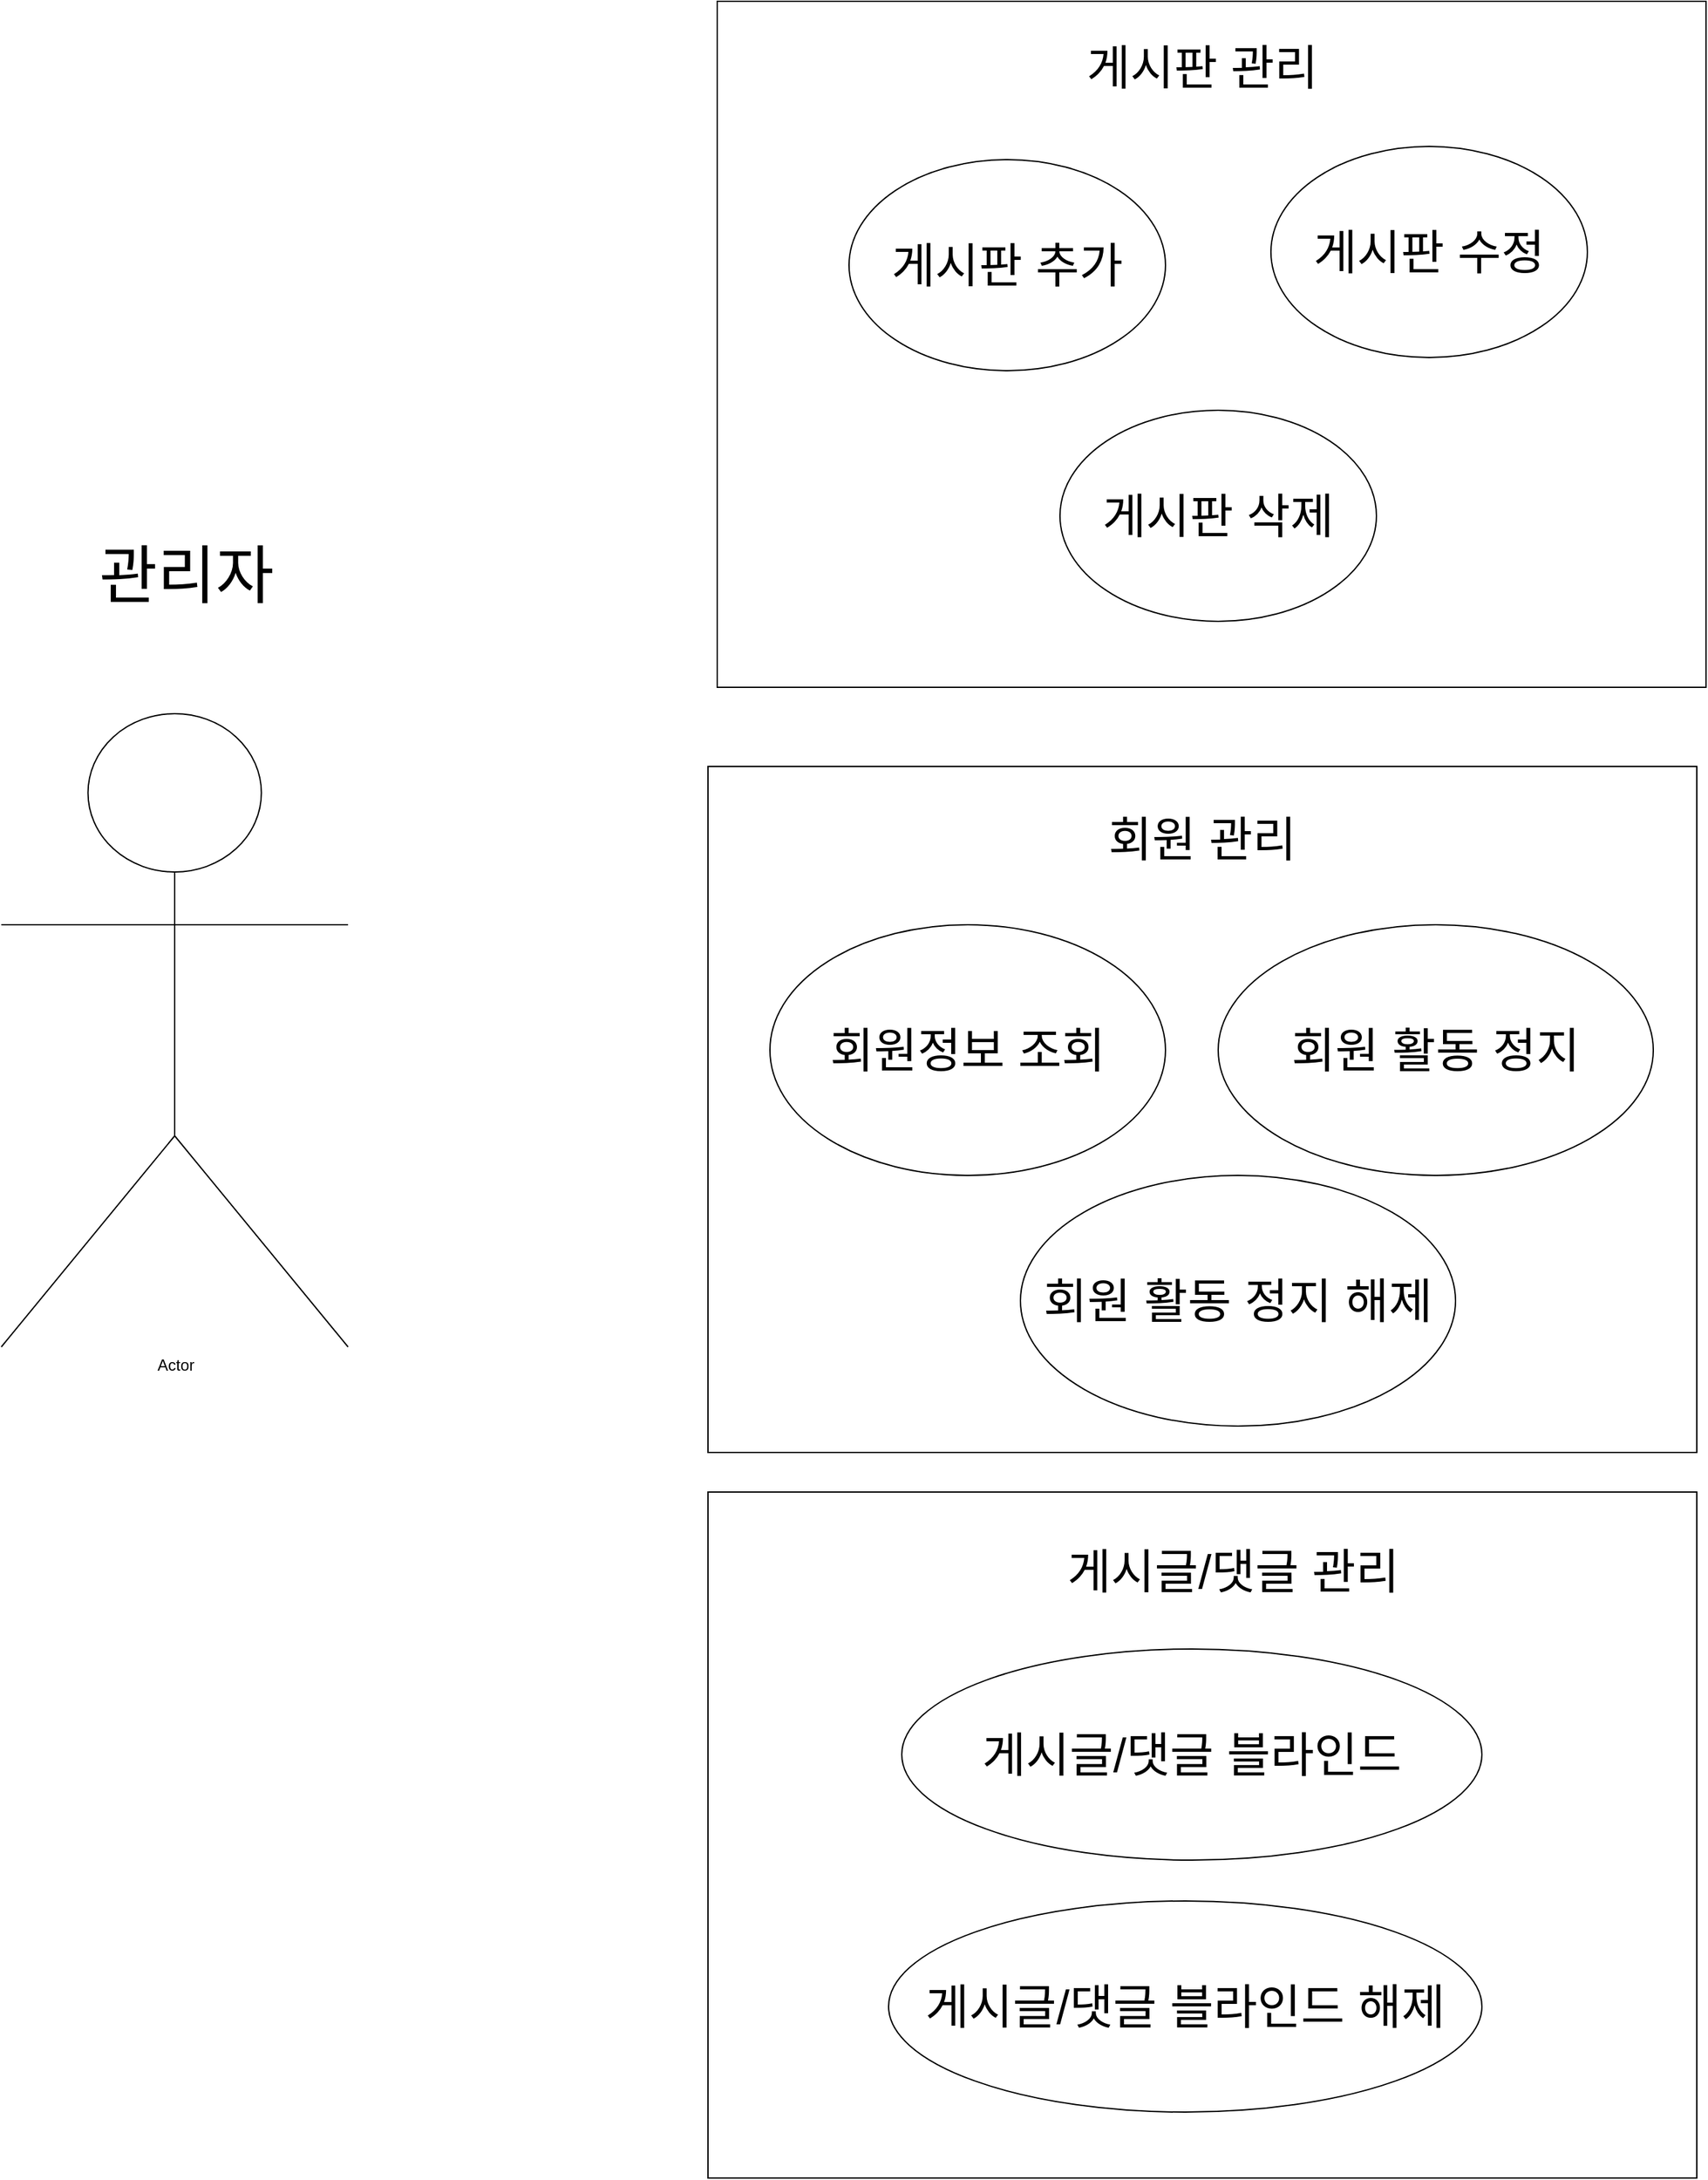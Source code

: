 <mxfile version="14.7.4" type="github"><diagram id="r_NCUGKLk30_ptjus6t4" name="Page-1"><mxGraphModel dx="4915" dy="2737" grid="1" gridSize="10" guides="1" tooltips="1" connect="1" arrows="1" fold="1" page="1" pageScale="1" pageWidth="827" pageHeight="1169" math="0" shadow="0"><root><mxCell id="0"/><mxCell id="1" parent="0"/><mxCell id="ZL6YR7Hg8aRJqZdhXkJY-20" value="" style="rounded=0;whiteSpace=wrap;html=1;" vertex="1" parent="1"><mxGeometry x="123" y="1050" width="750" height="520" as="geometry"/></mxCell><mxCell id="ZL6YR7Hg8aRJqZdhXkJY-10" value="" style="rounded=0;whiteSpace=wrap;html=1;" vertex="1" parent="1"><mxGeometry x="123" y="500" width="750" height="520" as="geometry"/></mxCell><mxCell id="ZL6YR7Hg8aRJqZdhXkJY-1" value="" style="rounded=0;whiteSpace=wrap;html=1;" vertex="1" parent="1"><mxGeometry x="130" y="-80" width="750" height="520" as="geometry"/></mxCell><mxCell id="ZL6YR7Hg8aRJqZdhXkJY-2" value="Actor" style="shape=umlActor;verticalLabelPosition=bottom;verticalAlign=top;html=1;outlineConnect=0;" vertex="1" parent="1"><mxGeometry x="-413" y="460" width="263" height="480" as="geometry"/></mxCell><mxCell id="ZL6YR7Hg8aRJqZdhXkJY-4" value="&lt;font style=&quot;font-size: 48px&quot;&gt;관리자&lt;/font&gt;" style="text;html=1;strokeColor=none;fillColor=none;align=center;verticalAlign=middle;whiteSpace=wrap;rounded=0;" vertex="1" parent="1"><mxGeometry x="-395" y="310" width="245" height="90" as="geometry"/></mxCell><mxCell id="ZL6YR7Hg8aRJqZdhXkJY-8" value="&lt;font style=&quot;font-size: 36px&quot;&gt;게시판 관리&lt;/font&gt;" style="text;html=1;strokeColor=none;fillColor=none;align=center;verticalAlign=middle;whiteSpace=wrap;rounded=0;" vertex="1" parent="1"><mxGeometry x="380" y="-60" width="236" height="60" as="geometry"/></mxCell><mxCell id="ZL6YR7Hg8aRJqZdhXkJY-9" value="&lt;font style=&quot;font-size: 36px&quot;&gt;회원 관리&lt;/font&gt;" style="text;html=1;strokeColor=none;fillColor=none;align=center;verticalAlign=middle;whiteSpace=wrap;rounded=0;" vertex="1" parent="1"><mxGeometry x="380" y="525" width="236" height="60" as="geometry"/></mxCell><mxCell id="ZL6YR7Hg8aRJqZdhXkJY-11" value="&lt;font style=&quot;font-size: 36px&quot;&gt;게시판 추가&lt;br&gt;&lt;/font&gt;" style="ellipse;whiteSpace=wrap;html=1;" vertex="1" parent="1"><mxGeometry x="230" y="40" width="240" height="160" as="geometry"/></mxCell><mxCell id="ZL6YR7Hg8aRJqZdhXkJY-12" value="&lt;font style=&quot;font-size: 36px&quot;&gt;게시판 삭제&lt;br&gt;&lt;/font&gt;" style="ellipse;whiteSpace=wrap;html=1;" vertex="1" parent="1"><mxGeometry x="390" y="230" width="240" height="160" as="geometry"/></mxCell><mxCell id="ZL6YR7Hg8aRJqZdhXkJY-13" value="&lt;font style=&quot;font-size: 36px&quot;&gt;게시판 수정&lt;br&gt;&lt;/font&gt;" style="ellipse;whiteSpace=wrap;html=1;" vertex="1" parent="1"><mxGeometry x="550" y="30" width="240" height="160" as="geometry"/></mxCell><mxCell id="ZL6YR7Hg8aRJqZdhXkJY-15" value="&lt;font style=&quot;font-size: 36px&quot;&gt;회원정보 조회&lt;br&gt;&lt;/font&gt;" style="ellipse;whiteSpace=wrap;html=1;" vertex="1" parent="1"><mxGeometry x="170" y="620" width="300" height="190" as="geometry"/></mxCell><mxCell id="ZL6YR7Hg8aRJqZdhXkJY-16" value="&lt;font style=&quot;font-size: 36px&quot;&gt;회원 활동 정지&lt;br&gt;&lt;/font&gt;" style="ellipse;whiteSpace=wrap;html=1;" vertex="1" parent="1"><mxGeometry x="510" y="620" width="330" height="190" as="geometry"/></mxCell><mxCell id="ZL6YR7Hg8aRJqZdhXkJY-17" value="&lt;font style=&quot;font-size: 36px&quot;&gt;게시글/댓글 블라인드&lt;br&gt;&lt;/font&gt;" style="ellipse;whiteSpace=wrap;html=1;" vertex="1" parent="1"><mxGeometry x="270" y="1169" width="440" height="160" as="geometry"/></mxCell><mxCell id="ZL6YR7Hg8aRJqZdhXkJY-21" value="&lt;font style=&quot;font-size: 36px&quot;&gt;게시글/댓글 관리&lt;/font&gt;" style="text;html=1;strokeColor=none;fillColor=none;align=center;verticalAlign=middle;whiteSpace=wrap;rounded=0;" vertex="1" parent="1"><mxGeometry x="360" y="1080" width="323" height="60" as="geometry"/></mxCell><mxCell id="ZL6YR7Hg8aRJqZdhXkJY-22" value="&lt;font style=&quot;font-size: 36px&quot;&gt;게시글/댓글 블라인드 해제&lt;br&gt;&lt;/font&gt;" style="ellipse;whiteSpace=wrap;html=1;" vertex="1" parent="1"><mxGeometry x="260" y="1360" width="450" height="160" as="geometry"/></mxCell><mxCell id="ZL6YR7Hg8aRJqZdhXkJY-23" value="&lt;font style=&quot;font-size: 36px&quot;&gt;회원 활동 정지 해제&lt;br&gt;&lt;/font&gt;" style="ellipse;whiteSpace=wrap;html=1;" vertex="1" parent="1"><mxGeometry x="360" y="810" width="330" height="190" as="geometry"/></mxCell></root></mxGraphModel></diagram></mxfile>